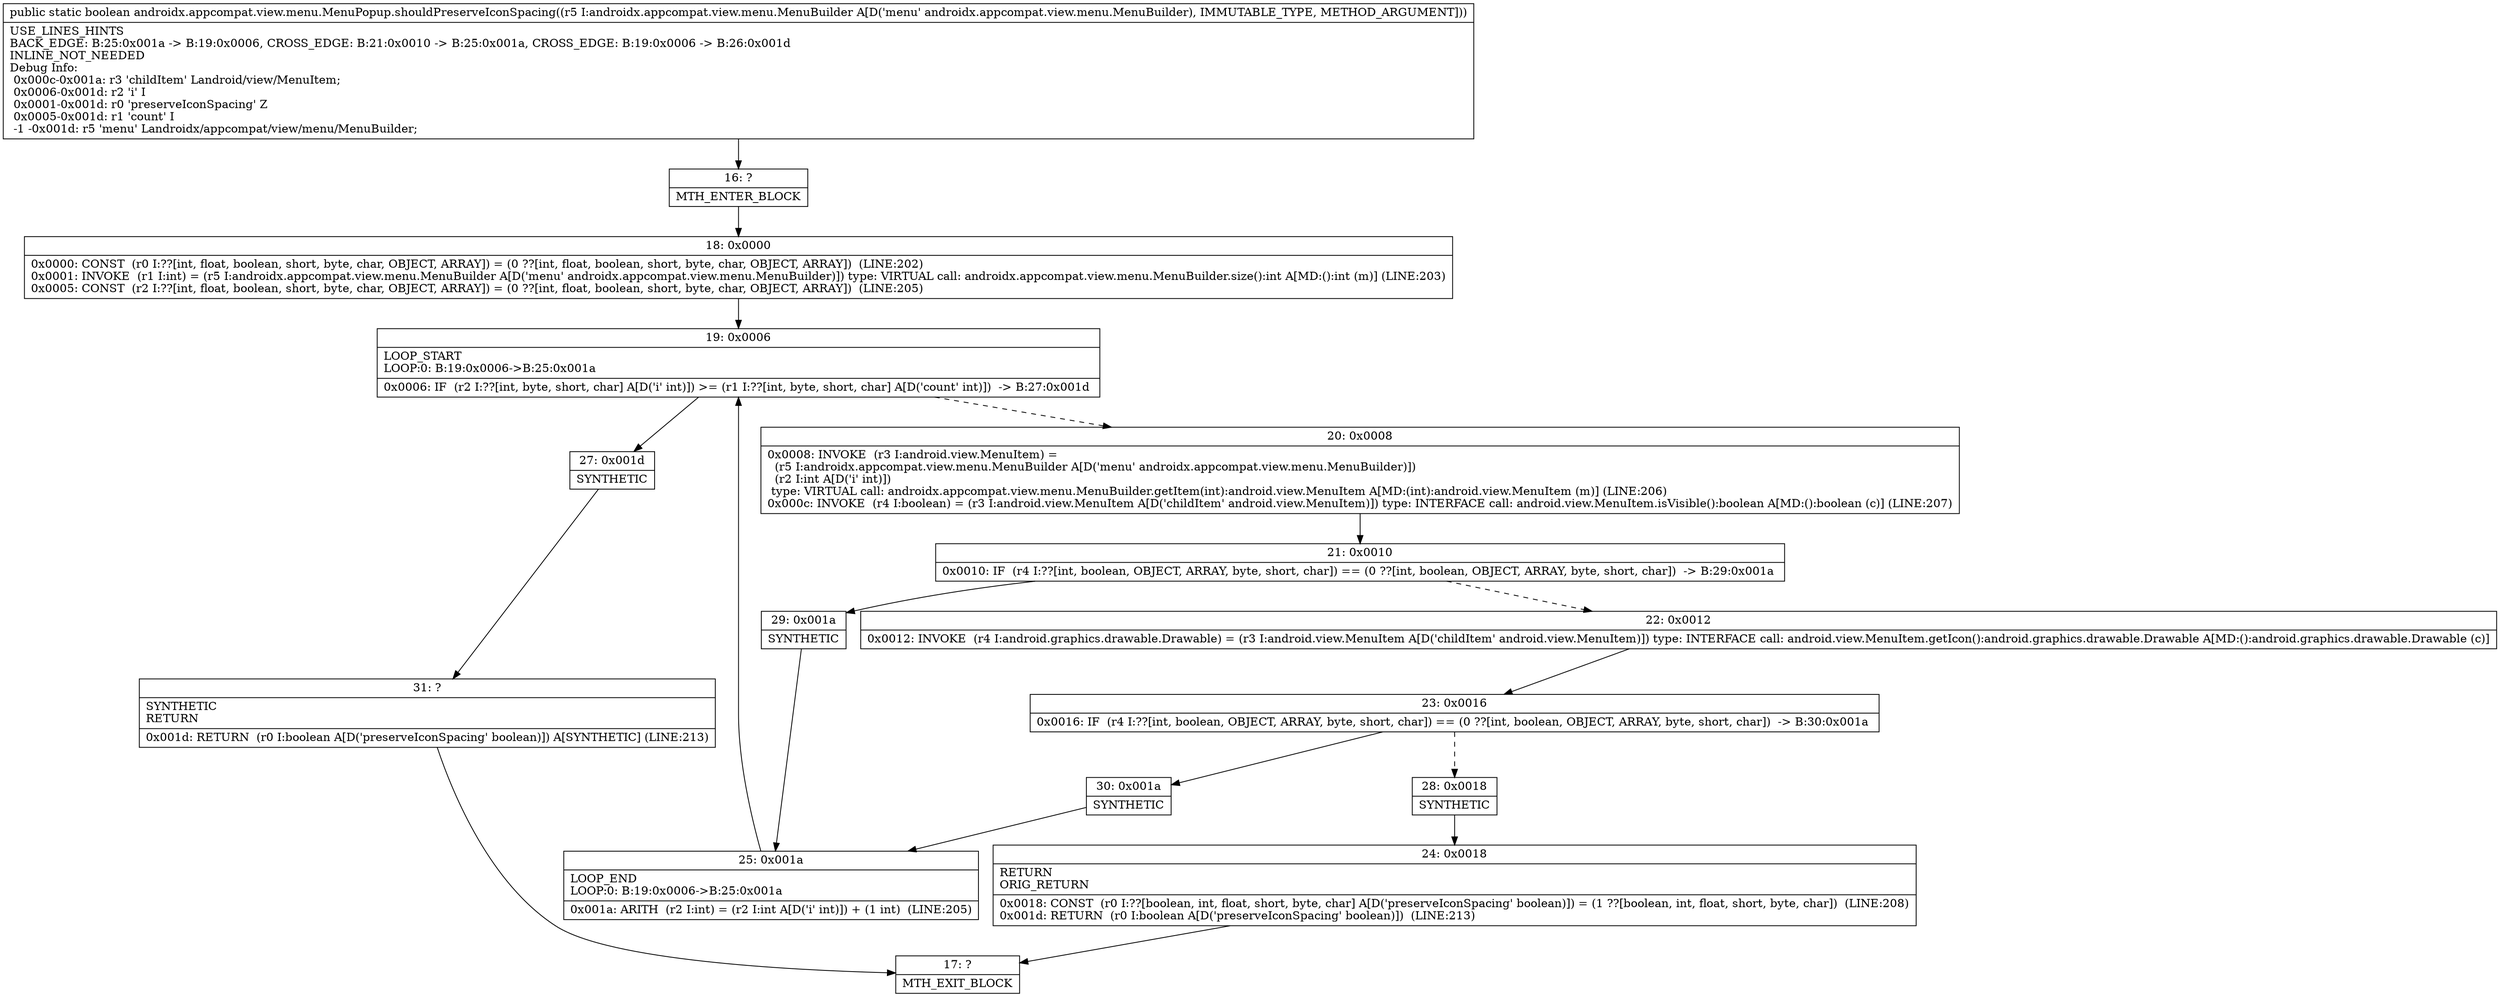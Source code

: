 digraph "CFG forandroidx.appcompat.view.menu.MenuPopup.shouldPreserveIconSpacing(Landroidx\/appcompat\/view\/menu\/MenuBuilder;)Z" {
Node_16 [shape=record,label="{16\:\ ?|MTH_ENTER_BLOCK\l}"];
Node_18 [shape=record,label="{18\:\ 0x0000|0x0000: CONST  (r0 I:??[int, float, boolean, short, byte, char, OBJECT, ARRAY]) = (0 ??[int, float, boolean, short, byte, char, OBJECT, ARRAY])  (LINE:202)\l0x0001: INVOKE  (r1 I:int) = (r5 I:androidx.appcompat.view.menu.MenuBuilder A[D('menu' androidx.appcompat.view.menu.MenuBuilder)]) type: VIRTUAL call: androidx.appcompat.view.menu.MenuBuilder.size():int A[MD:():int (m)] (LINE:203)\l0x0005: CONST  (r2 I:??[int, float, boolean, short, byte, char, OBJECT, ARRAY]) = (0 ??[int, float, boolean, short, byte, char, OBJECT, ARRAY])  (LINE:205)\l}"];
Node_19 [shape=record,label="{19\:\ 0x0006|LOOP_START\lLOOP:0: B:19:0x0006\-\>B:25:0x001a\l|0x0006: IF  (r2 I:??[int, byte, short, char] A[D('i' int)]) \>= (r1 I:??[int, byte, short, char] A[D('count' int)])  \-\> B:27:0x001d \l}"];
Node_20 [shape=record,label="{20\:\ 0x0008|0x0008: INVOKE  (r3 I:android.view.MenuItem) = \l  (r5 I:androidx.appcompat.view.menu.MenuBuilder A[D('menu' androidx.appcompat.view.menu.MenuBuilder)])\l  (r2 I:int A[D('i' int)])\l type: VIRTUAL call: androidx.appcompat.view.menu.MenuBuilder.getItem(int):android.view.MenuItem A[MD:(int):android.view.MenuItem (m)] (LINE:206)\l0x000c: INVOKE  (r4 I:boolean) = (r3 I:android.view.MenuItem A[D('childItem' android.view.MenuItem)]) type: INTERFACE call: android.view.MenuItem.isVisible():boolean A[MD:():boolean (c)] (LINE:207)\l}"];
Node_21 [shape=record,label="{21\:\ 0x0010|0x0010: IF  (r4 I:??[int, boolean, OBJECT, ARRAY, byte, short, char]) == (0 ??[int, boolean, OBJECT, ARRAY, byte, short, char])  \-\> B:29:0x001a \l}"];
Node_22 [shape=record,label="{22\:\ 0x0012|0x0012: INVOKE  (r4 I:android.graphics.drawable.Drawable) = (r3 I:android.view.MenuItem A[D('childItem' android.view.MenuItem)]) type: INTERFACE call: android.view.MenuItem.getIcon():android.graphics.drawable.Drawable A[MD:():android.graphics.drawable.Drawable (c)]\l}"];
Node_23 [shape=record,label="{23\:\ 0x0016|0x0016: IF  (r4 I:??[int, boolean, OBJECT, ARRAY, byte, short, char]) == (0 ??[int, boolean, OBJECT, ARRAY, byte, short, char])  \-\> B:30:0x001a \l}"];
Node_28 [shape=record,label="{28\:\ 0x0018|SYNTHETIC\l}"];
Node_24 [shape=record,label="{24\:\ 0x0018|RETURN\lORIG_RETURN\l|0x0018: CONST  (r0 I:??[boolean, int, float, short, byte, char] A[D('preserveIconSpacing' boolean)]) = (1 ??[boolean, int, float, short, byte, char])  (LINE:208)\l0x001d: RETURN  (r0 I:boolean A[D('preserveIconSpacing' boolean)])  (LINE:213)\l}"];
Node_17 [shape=record,label="{17\:\ ?|MTH_EXIT_BLOCK\l}"];
Node_30 [shape=record,label="{30\:\ 0x001a|SYNTHETIC\l}"];
Node_25 [shape=record,label="{25\:\ 0x001a|LOOP_END\lLOOP:0: B:19:0x0006\-\>B:25:0x001a\l|0x001a: ARITH  (r2 I:int) = (r2 I:int A[D('i' int)]) + (1 int)  (LINE:205)\l}"];
Node_29 [shape=record,label="{29\:\ 0x001a|SYNTHETIC\l}"];
Node_27 [shape=record,label="{27\:\ 0x001d|SYNTHETIC\l}"];
Node_31 [shape=record,label="{31\:\ ?|SYNTHETIC\lRETURN\l|0x001d: RETURN  (r0 I:boolean A[D('preserveIconSpacing' boolean)]) A[SYNTHETIC] (LINE:213)\l}"];
MethodNode[shape=record,label="{public static boolean androidx.appcompat.view.menu.MenuPopup.shouldPreserveIconSpacing((r5 I:androidx.appcompat.view.menu.MenuBuilder A[D('menu' androidx.appcompat.view.menu.MenuBuilder), IMMUTABLE_TYPE, METHOD_ARGUMENT]))  | USE_LINES_HINTS\lBACK_EDGE: B:25:0x001a \-\> B:19:0x0006, CROSS_EDGE: B:21:0x0010 \-\> B:25:0x001a, CROSS_EDGE: B:19:0x0006 \-\> B:26:0x001d\lINLINE_NOT_NEEDED\lDebug Info:\l  0x000c\-0x001a: r3 'childItem' Landroid\/view\/MenuItem;\l  0x0006\-0x001d: r2 'i' I\l  0x0001\-0x001d: r0 'preserveIconSpacing' Z\l  0x0005\-0x001d: r1 'count' I\l  \-1 \-0x001d: r5 'menu' Landroidx\/appcompat\/view\/menu\/MenuBuilder;\l}"];
MethodNode -> Node_16;Node_16 -> Node_18;
Node_18 -> Node_19;
Node_19 -> Node_20[style=dashed];
Node_19 -> Node_27;
Node_20 -> Node_21;
Node_21 -> Node_22[style=dashed];
Node_21 -> Node_29;
Node_22 -> Node_23;
Node_23 -> Node_28[style=dashed];
Node_23 -> Node_30;
Node_28 -> Node_24;
Node_24 -> Node_17;
Node_30 -> Node_25;
Node_25 -> Node_19;
Node_29 -> Node_25;
Node_27 -> Node_31;
Node_31 -> Node_17;
}

